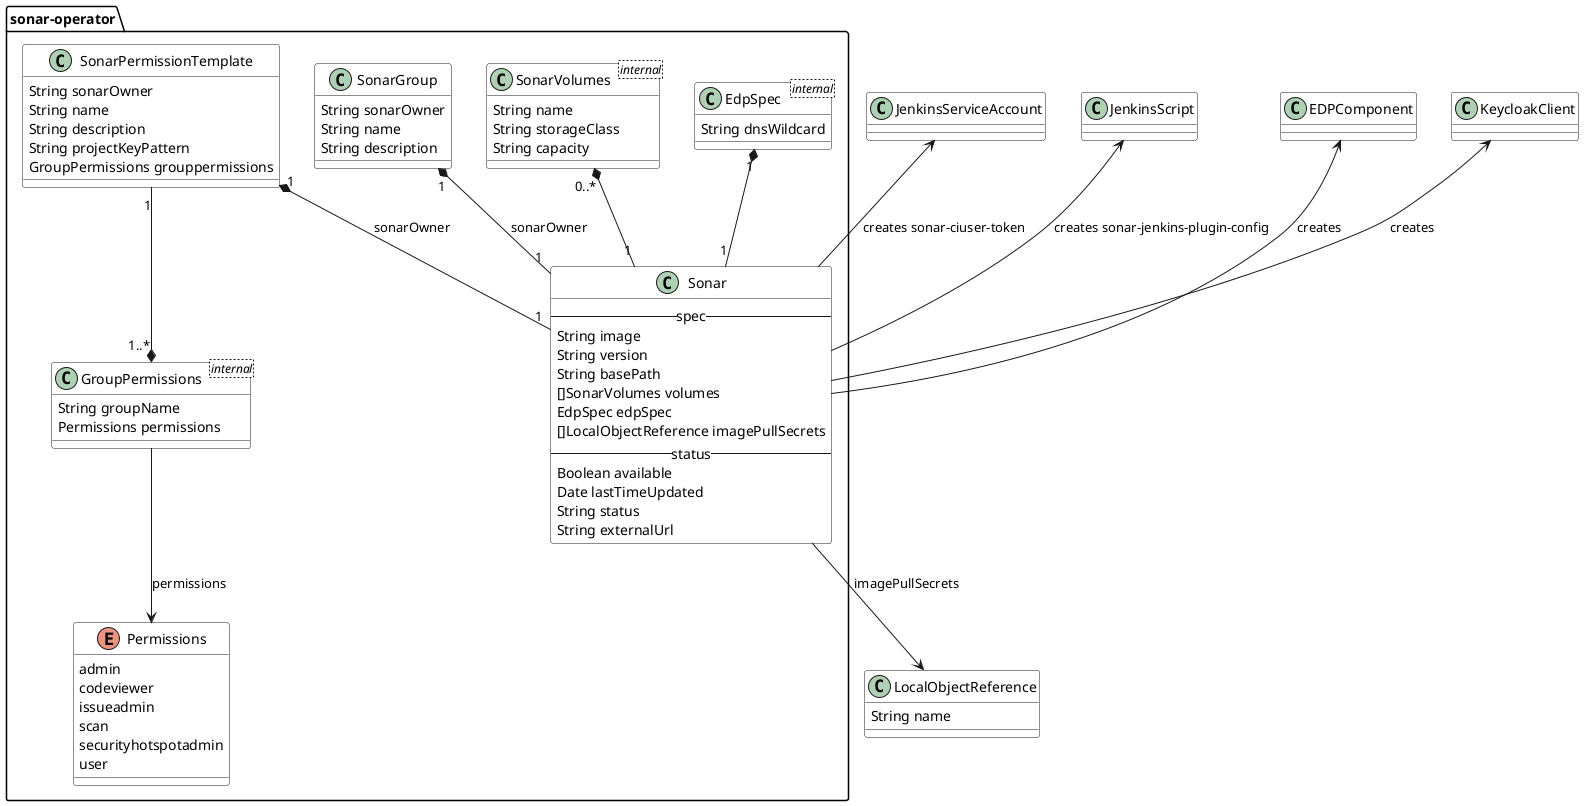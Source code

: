 @startuml

skinparam class {
    BackgroundColor #white
	BackgroundColor<<wip>> LightGoldenRodYellow
	BackgroundColor<<tbd>> Khaki
}

package sonar-operator {
    class Sonar {
        -- spec --
        String image
        String version
        String basePath
        []SonarVolumes volumes
        EdpSpec edpSpec
        []LocalObjectReference imagePullSecrets
        -- status --
        Boolean available
        Date lastTimeUpdated
        String status
        String externalUrl
    }

    EdpSpec "1" *-- "1" Sonar
    class EdpSpec <internal> {
        String dnsWildcard
    }

    SonarVolumes "0..*" *-- "1" Sonar
    class SonarVolumes <internal> {
        String name
        String storageClass
        String capacity
    }

    SonarGroup "1" *-- "1" Sonar: sonarOwner
    class SonarGroup {
        String sonarOwner
        String name
        String description
    }

    SonarPermissionTemplate "1" *-- "1" Sonar: sonarOwner
    class SonarPermissionTemplate {
        String sonarOwner
        String name
        String description
        String projectKeyPattern
        GroupPermissions grouppermissions
    }

    SonarPermissionTemplate "1" --* "1..*" GroupPermissions
    class GroupPermissions <internal> {
        String groupName
        Permissions permissions
    }

    GroupPermissions -d-> Permissions : permissions
    enum Permissions {
        admin
        codeviewer
        issueadmin
        scan
        securityhotspotadmin
        user
    }
}

class LocalObjectReference {
    String name
}
Sonar -d-> LocalObjectReference : imagePullSecrets
JenkinsServiceAccount <-d- Sonar : creates sonar-ciuser-token
JenkinsScript <-d- Sonar : creates sonar-jenkins-plugin-config
EDPComponent <-d- Sonar : creates
KeycloakClient <-d- Sonar : creates

@enduml
